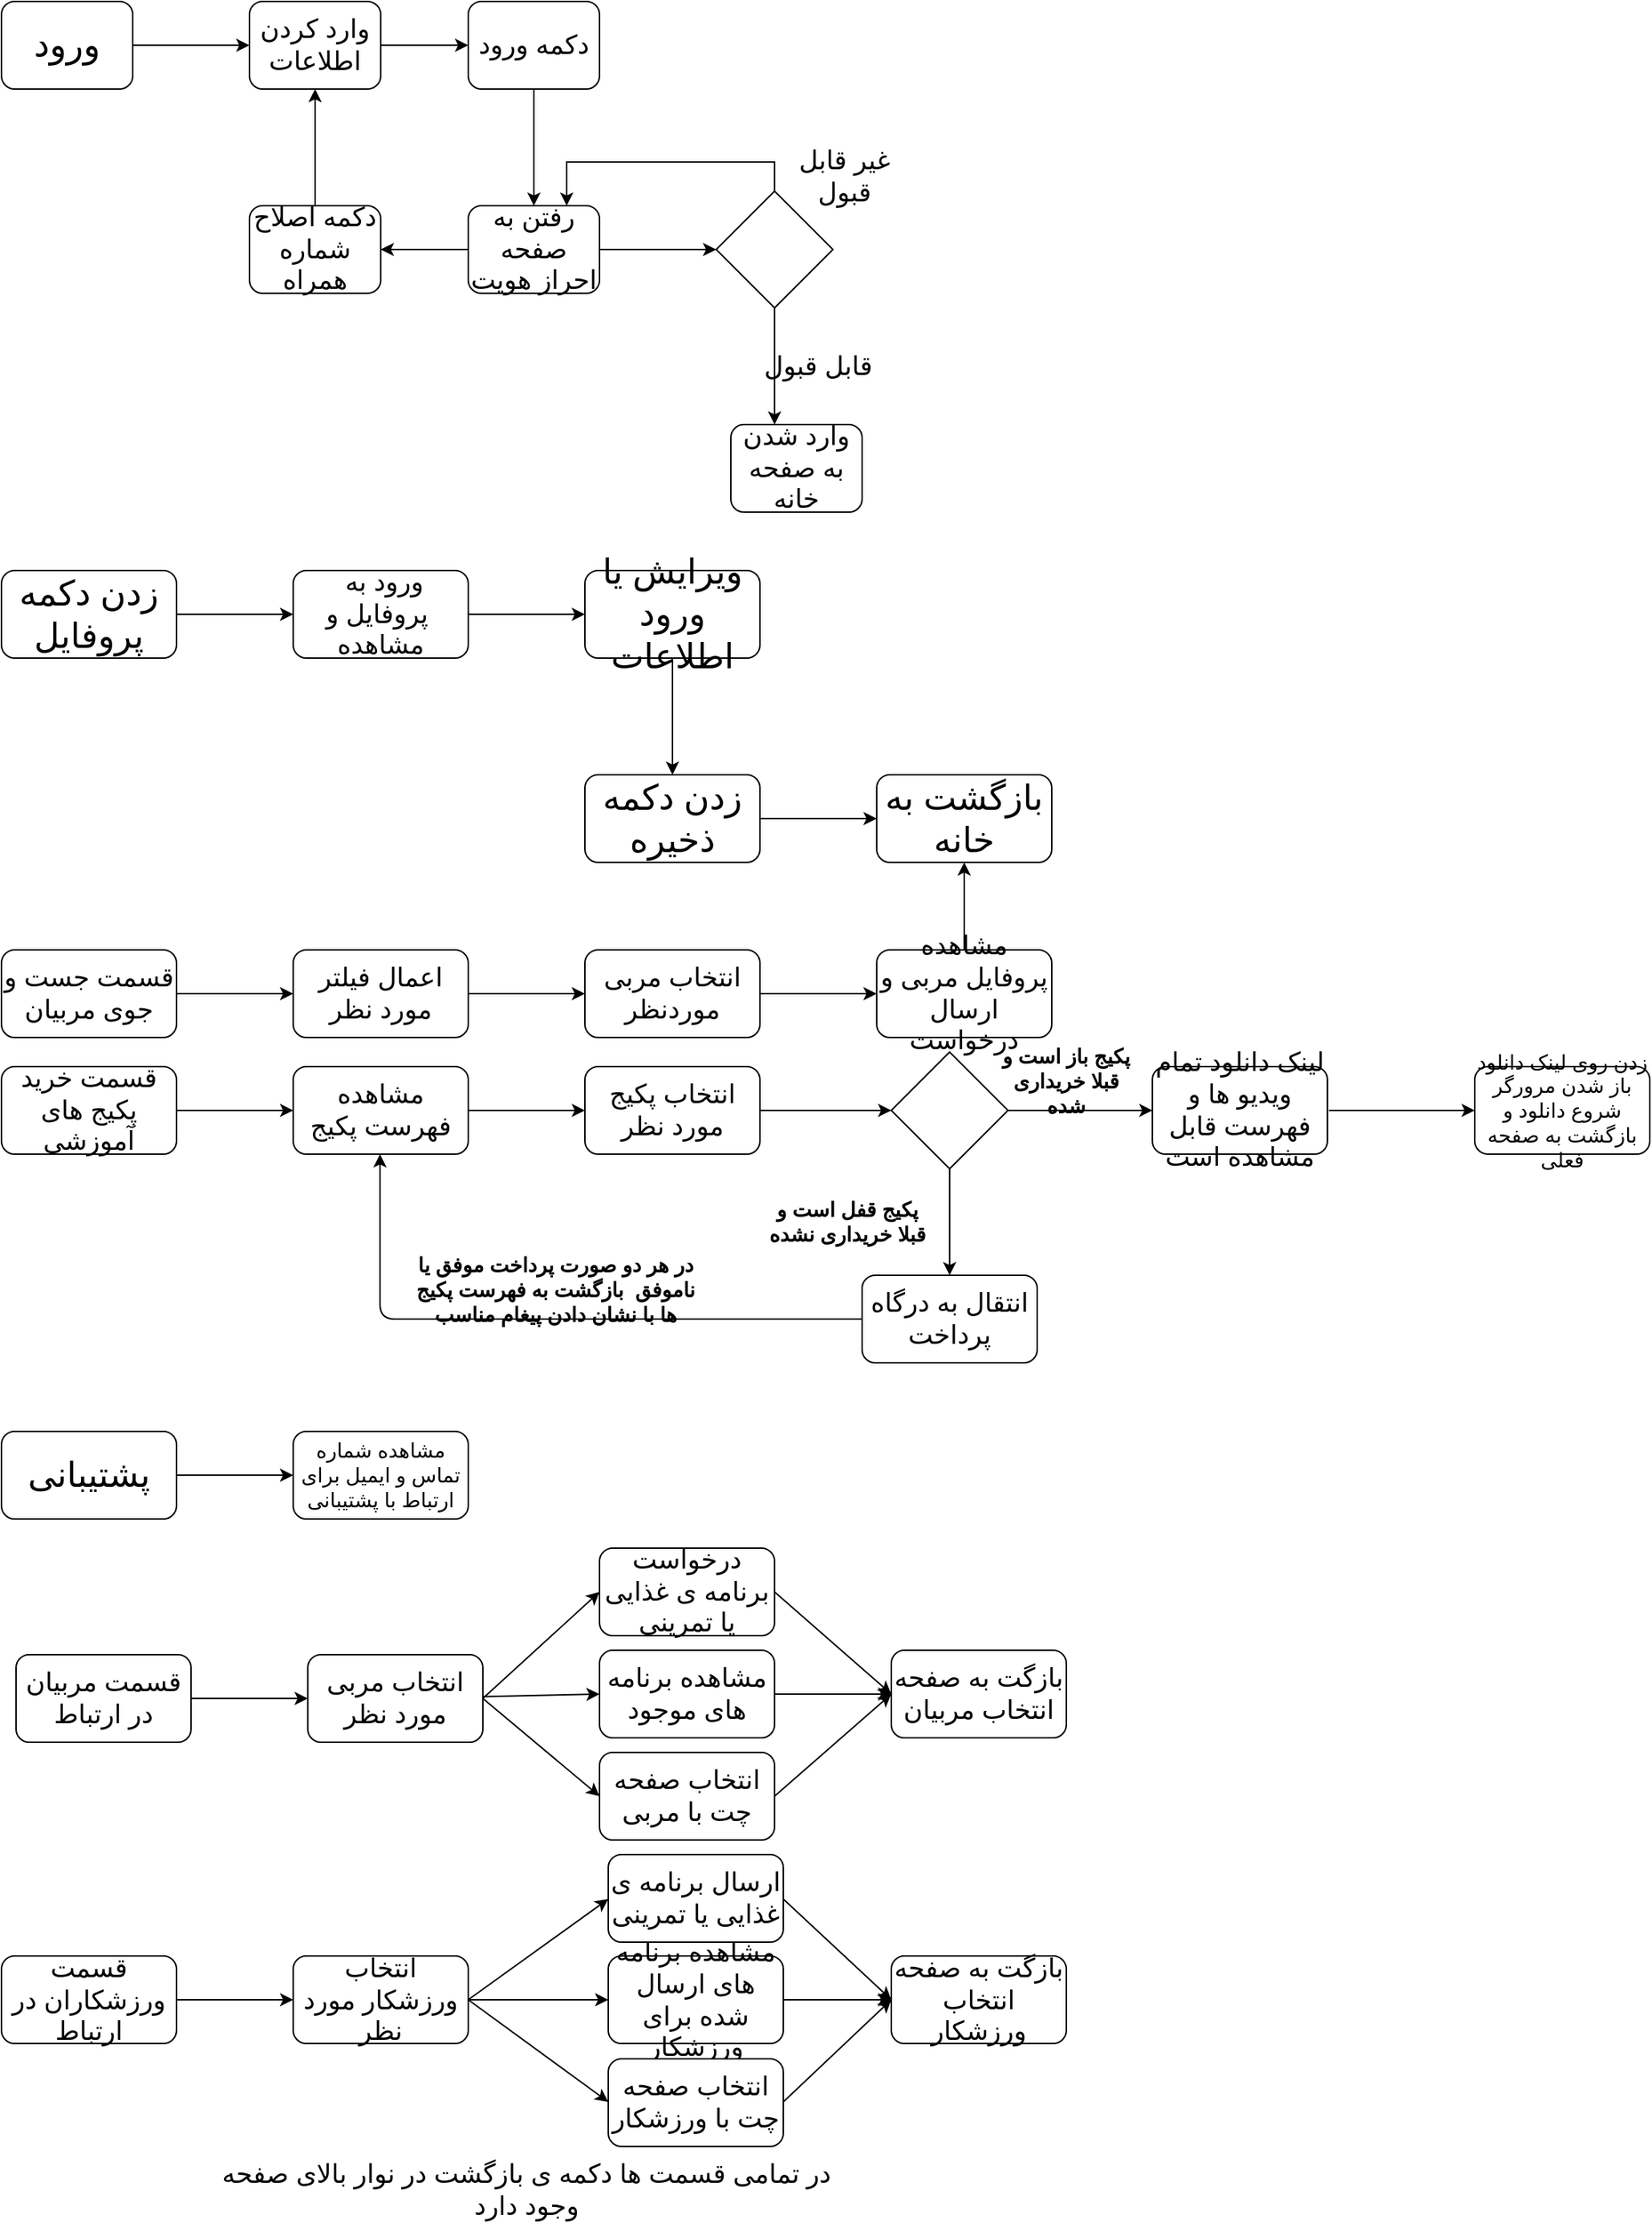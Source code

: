 <mxfile version="12.2.3" type="github" pages="1">
  <diagram id="oXbTCjE5Uj4MqSEyHOLv" name="Page-1">
    <mxGraphModel dx="706" dy="368" grid="1" gridSize="10" guides="1" tooltips="1" connect="1" arrows="1" fold="1" page="1" pageScale="1" pageWidth="850" pageHeight="1100" math="0" shadow="0">
      <root>
        <mxCell id="0"/>
        <mxCell id="1" parent="0"/>
        <mxCell id="oDJyiGvKNksJAdqZ-109-3" value="" style="edgeStyle=orthogonalEdgeStyle;rounded=0;orthogonalLoop=1;jettySize=auto;html=1;" parent="1" source="oDJyiGvKNksJAdqZ-109-1" target="oDJyiGvKNksJAdqZ-109-2" edge="1">
          <mxGeometry relative="1" as="geometry"/>
        </mxCell>
        <mxCell id="oDJyiGvKNksJAdqZ-109-1" value="&lt;font style=&quot;font-size: 24px&quot;&gt;ورود&lt;/font&gt;" style="rounded=1;whiteSpace=wrap;html=1;" parent="1" vertex="1">
          <mxGeometry x="60" y="60" width="90" height="60" as="geometry"/>
        </mxCell>
        <mxCell id="oDJyiGvKNksJAdqZ-109-5" value="" style="edgeStyle=orthogonalEdgeStyle;rounded=0;orthogonalLoop=1;jettySize=auto;html=1;" parent="1" source="oDJyiGvKNksJAdqZ-109-2" target="oDJyiGvKNksJAdqZ-109-4" edge="1">
          <mxGeometry relative="1" as="geometry"/>
        </mxCell>
        <mxCell id="oDJyiGvKNksJAdqZ-109-2" value="&lt;font style=&quot;font-size: 18px&quot;&gt;وارد کردن اطلاعات&lt;/font&gt;" style="rounded=1;whiteSpace=wrap;html=1;" parent="1" vertex="1">
          <mxGeometry x="230" y="60" width="90" height="60" as="geometry"/>
        </mxCell>
        <mxCell id="oDJyiGvKNksJAdqZ-109-10" value="" style="edgeStyle=orthogonalEdgeStyle;rounded=0;orthogonalLoop=1;jettySize=auto;html=1;" parent="1" source="oDJyiGvKNksJAdqZ-109-4" target="oDJyiGvKNksJAdqZ-109-9" edge="1">
          <mxGeometry relative="1" as="geometry"/>
        </mxCell>
        <mxCell id="oDJyiGvKNksJAdqZ-109-4" value="&lt;font style=&quot;font-size: 18px&quot;&gt;دکمه ورود&lt;/font&gt;" style="rounded=1;whiteSpace=wrap;html=1;" parent="1" vertex="1">
          <mxGeometry x="380" y="60" width="90" height="60" as="geometry"/>
        </mxCell>
        <mxCell id="oDJyiGvKNksJAdqZ-109-12" value="" style="edgeStyle=orthogonalEdgeStyle;rounded=0;orthogonalLoop=1;jettySize=auto;html=1;" parent="1" source="oDJyiGvKNksJAdqZ-109-9" edge="1">
          <mxGeometry relative="1" as="geometry">
            <mxPoint x="550" y="230" as="targetPoint"/>
          </mxGeometry>
        </mxCell>
        <mxCell id="oDJyiGvKNksJAdqZ-109-24" value="" style="edgeStyle=orthogonalEdgeStyle;rounded=0;orthogonalLoop=1;jettySize=auto;html=1;" parent="1" source="oDJyiGvKNksJAdqZ-109-9" target="oDJyiGvKNksJAdqZ-109-23" edge="1">
          <mxGeometry relative="1" as="geometry"/>
        </mxCell>
        <mxCell id="oDJyiGvKNksJAdqZ-109-9" value="&lt;font style=&quot;font-size: 18px&quot;&gt;رفتن به صفحه احراز هویت&lt;/font&gt;" style="rounded=1;whiteSpace=wrap;html=1;" parent="1" vertex="1">
          <mxGeometry x="380" y="200" width="90" height="60" as="geometry"/>
        </mxCell>
        <mxCell id="oDJyiGvKNksJAdqZ-109-25" value="" style="edgeStyle=orthogonalEdgeStyle;rounded=0;orthogonalLoop=1;jettySize=auto;html=1;" parent="1" source="oDJyiGvKNksJAdqZ-109-23" target="oDJyiGvKNksJAdqZ-109-2" edge="1">
          <mxGeometry relative="1" as="geometry"/>
        </mxCell>
        <mxCell id="oDJyiGvKNksJAdqZ-109-23" value="&lt;span style=&quot;font-size: 18px&quot;&gt;دکمه اصلاح شماره همراه&lt;/span&gt;" style="rounded=1;whiteSpace=wrap;html=1;" parent="1" vertex="1">
          <mxGeometry x="230" y="200" width="90" height="60" as="geometry"/>
        </mxCell>
        <mxCell id="oDJyiGvKNksJAdqZ-109-16" value="" style="edgeStyle=orthogonalEdgeStyle;rounded=0;orthogonalLoop=1;jettySize=auto;html=1;" parent="1" source="oDJyiGvKNksJAdqZ-109-13" edge="1">
          <mxGeometry relative="1" as="geometry">
            <mxPoint x="590" y="350" as="targetPoint"/>
          </mxGeometry>
        </mxCell>
        <mxCell id="oDJyiGvKNksJAdqZ-109-21" style="edgeStyle=orthogonalEdgeStyle;rounded=0;orthogonalLoop=1;jettySize=auto;html=1;exitX=0.5;exitY=0;exitDx=0;exitDy=0;entryX=0.75;entryY=0;entryDx=0;entryDy=0;" parent="1" source="oDJyiGvKNksJAdqZ-109-13" target="oDJyiGvKNksJAdqZ-109-9" edge="1">
          <mxGeometry relative="1" as="geometry"/>
        </mxCell>
        <mxCell id="oDJyiGvKNksJAdqZ-109-13" value="" style="rhombus;whiteSpace=wrap;html=1;" parent="1" vertex="1">
          <mxGeometry x="550" y="190" width="80" height="80" as="geometry"/>
        </mxCell>
        <mxCell id="oDJyiGvKNksJAdqZ-109-17" value="&lt;font style=&quot;font-size: 18px&quot;&gt;وارد شدن به صفحه خانه&lt;/font&gt;" style="rounded=1;whiteSpace=wrap;html=1;" parent="1" vertex="1">
          <mxGeometry x="560" y="350" width="90" height="60" as="geometry"/>
        </mxCell>
        <mxCell id="oDJyiGvKNksJAdqZ-109-19" value="&lt;font style=&quot;font-size: 18px&quot;&gt;قابل قبول&lt;/font&gt;" style="text;html=1;strokeColor=none;fillColor=none;align=center;verticalAlign=middle;whiteSpace=wrap;rounded=0;" parent="1" vertex="1">
          <mxGeometry x="580" y="290" width="80" height="40" as="geometry"/>
        </mxCell>
        <mxCell id="oDJyiGvKNksJAdqZ-109-26" value="&lt;font style=&quot;font-size: 18px&quot;&gt;غیر قابل قبول&lt;/font&gt;" style="text;html=1;strokeColor=none;fillColor=none;align=center;verticalAlign=middle;whiteSpace=wrap;rounded=0;" parent="1" vertex="1">
          <mxGeometry x="596" y="170" width="84" height="20" as="geometry"/>
        </mxCell>
        <mxCell id="oDJyiGvKNksJAdqZ-109-29" value="" style="edgeStyle=orthogonalEdgeStyle;rounded=0;orthogonalLoop=1;jettySize=auto;html=1;" parent="1" source="oDJyiGvKNksJAdqZ-109-27" target="oDJyiGvKNksJAdqZ-109-28" edge="1">
          <mxGeometry relative="1" as="geometry"/>
        </mxCell>
        <mxCell id="oDJyiGvKNksJAdqZ-109-27" value="&lt;font style=&quot;font-size: 24px&quot;&gt;زدن دکمه پروفایل&lt;/font&gt;" style="rounded=1;whiteSpace=wrap;html=1;" parent="1" vertex="1">
          <mxGeometry x="60" y="450" width="120" height="60" as="geometry"/>
        </mxCell>
        <mxCell id="oDJyiGvKNksJAdqZ-109-31" value="" style="edgeStyle=orthogonalEdgeStyle;rounded=0;orthogonalLoop=1;jettySize=auto;html=1;" parent="1" source="oDJyiGvKNksJAdqZ-109-28" target="oDJyiGvKNksJAdqZ-109-30" edge="1">
          <mxGeometry relative="1" as="geometry"/>
        </mxCell>
        <mxCell id="oDJyiGvKNksJAdqZ-109-28" value="&lt;font style=&quot;font-size: 18px&quot;&gt;ورود به&amp;nbsp; &amp;nbsp;پروفایل و مشاهده&lt;/font&gt;" style="rounded=1;whiteSpace=wrap;html=1;" parent="1" vertex="1">
          <mxGeometry x="260" y="450" width="120" height="60" as="geometry"/>
        </mxCell>
        <mxCell id="oDJyiGvKNksJAdqZ-109-33" value="" style="edgeStyle=orthogonalEdgeStyle;rounded=0;orthogonalLoop=1;jettySize=auto;html=1;" parent="1" source="oDJyiGvKNksJAdqZ-109-30" target="oDJyiGvKNksJAdqZ-109-32" edge="1">
          <mxGeometry relative="1" as="geometry"/>
        </mxCell>
        <mxCell id="oDJyiGvKNksJAdqZ-109-30" value="&lt;span style=&quot;font-size: 24px&quot;&gt;ویرایش یا ورود اطلاعات&lt;/span&gt;" style="rounded=1;whiteSpace=wrap;html=1;" parent="1" vertex="1">
          <mxGeometry x="460" y="450" width="120" height="60" as="geometry"/>
        </mxCell>
        <mxCell id="oDJyiGvKNksJAdqZ-109-37" value="" style="edgeStyle=orthogonalEdgeStyle;rounded=0;orthogonalLoop=1;jettySize=auto;html=1;" parent="1" source="oDJyiGvKNksJAdqZ-109-32" target="oDJyiGvKNksJAdqZ-109-34" edge="1">
          <mxGeometry relative="1" as="geometry"/>
        </mxCell>
        <mxCell id="oDJyiGvKNksJAdqZ-109-32" value="&lt;span style=&quot;font-size: 24px&quot;&gt;زدن دکمه ذخیره&lt;/span&gt;" style="rounded=1;whiteSpace=wrap;html=1;" parent="1" vertex="1">
          <mxGeometry x="460" y="590" width="120" height="60" as="geometry"/>
        </mxCell>
        <mxCell id="oDJyiGvKNksJAdqZ-109-34" value="&lt;span style=&quot;font-size: 24px&quot;&gt;بازگشت به خانه&lt;/span&gt;" style="rounded=1;whiteSpace=wrap;html=1;" parent="1" vertex="1">
          <mxGeometry x="660" y="590" width="120" height="60" as="geometry"/>
        </mxCell>
        <mxCell id="oDJyiGvKNksJAdqZ-109-40" value="&lt;font style=&quot;font-size: 18px&quot;&gt;قسمت جست و جوی مربیان&lt;/font&gt;" style="rounded=1;whiteSpace=wrap;html=1;" parent="1" vertex="1">
          <mxGeometry x="60" y="710" width="120" height="60" as="geometry"/>
        </mxCell>
        <mxCell id="LmS2wzPe93842zk3-h6x-1" value="&lt;font style=&quot;font-size: 18px&quot;&gt;اعمال فیلتر مورد نظر&lt;/font&gt;" style="rounded=1;whiteSpace=wrap;html=1;" parent="1" vertex="1">
          <mxGeometry x="260" y="710" width="120" height="60" as="geometry"/>
        </mxCell>
        <mxCell id="LmS2wzPe93842zk3-h6x-4" value="" style="endArrow=classic;html=1;exitX=1;exitY=0.5;exitDx=0;exitDy=0;entryX=0;entryY=0.5;entryDx=0;entryDy=0;" parent="1" source="oDJyiGvKNksJAdqZ-109-40" target="LmS2wzPe93842zk3-h6x-1" edge="1">
          <mxGeometry width="50" height="50" relative="1" as="geometry">
            <mxPoint x="60" y="840" as="sourcePoint"/>
            <mxPoint x="110" y="790" as="targetPoint"/>
          </mxGeometry>
        </mxCell>
        <mxCell id="LmS2wzPe93842zk3-h6x-5" value="&lt;font style=&quot;font-size: 18px&quot;&gt;انتخاب مربی موردنظر&lt;/font&gt;" style="rounded=1;whiteSpace=wrap;html=1;" parent="1" vertex="1">
          <mxGeometry x="460" y="710" width="120" height="60" as="geometry"/>
        </mxCell>
        <mxCell id="LmS2wzPe93842zk3-h6x-6" value="" style="endArrow=classic;html=1;exitX=1;exitY=0.5;exitDx=0;exitDy=0;entryX=0;entryY=0.5;entryDx=0;entryDy=0;" parent="1" source="LmS2wzPe93842zk3-h6x-1" target="LmS2wzPe93842zk3-h6x-5" edge="1">
          <mxGeometry width="50" height="50" relative="1" as="geometry">
            <mxPoint x="60" y="840" as="sourcePoint"/>
            <mxPoint x="110" y="790" as="targetPoint"/>
          </mxGeometry>
        </mxCell>
        <mxCell id="LmS2wzPe93842zk3-h6x-7" value="&lt;font style=&quot;font-size: 18px&quot;&gt;مشاهده پروفایل مربی و ارسال درخواست&lt;/font&gt;" style="rounded=1;whiteSpace=wrap;html=1;" parent="1" vertex="1">
          <mxGeometry x="660" y="710" width="120" height="60" as="geometry"/>
        </mxCell>
        <mxCell id="LmS2wzPe93842zk3-h6x-8" value="" style="endArrow=classic;html=1;exitX=1;exitY=0.5;exitDx=0;exitDy=0;entryX=0;entryY=0.5;entryDx=0;entryDy=0;" parent="1" source="LmS2wzPe93842zk3-h6x-5" target="LmS2wzPe93842zk3-h6x-7" edge="1">
          <mxGeometry width="50" height="50" relative="1" as="geometry">
            <mxPoint x="60" y="840" as="sourcePoint"/>
            <mxPoint x="110" y="790" as="targetPoint"/>
          </mxGeometry>
        </mxCell>
        <mxCell id="LmS2wzPe93842zk3-h6x-9" value="&lt;font style=&quot;font-size: 18px&quot;&gt;قسمت خرید پکیج های آموزشی&lt;/font&gt;" style="rounded=1;whiteSpace=wrap;html=1;" parent="1" vertex="1">
          <mxGeometry x="60" y="790" width="120" height="60" as="geometry"/>
        </mxCell>
        <mxCell id="LmS2wzPe93842zk3-h6x-10" value="&lt;font style=&quot;font-size: 18px&quot;&gt;مشاهده فهرست پکیج&lt;/font&gt;" style="rounded=1;whiteSpace=wrap;html=1;" parent="1" vertex="1">
          <mxGeometry x="260" y="790" width="120" height="60" as="geometry"/>
        </mxCell>
        <mxCell id="LmS2wzPe93842zk3-h6x-11" value="&lt;font style=&quot;font-size: 18px&quot;&gt;انتقال به درگاه پرداخت&lt;/font&gt;" style="rounded=1;whiteSpace=wrap;html=1;" parent="1" vertex="1">
          <mxGeometry x="650" y="933" width="120" height="60" as="geometry"/>
        </mxCell>
        <mxCell id="LmS2wzPe93842zk3-h6x-12" value="" style="endArrow=classic;html=1;exitX=1;exitY=0.5;exitDx=0;exitDy=0;entryX=0;entryY=0.5;entryDx=0;entryDy=0;" parent="1" source="LmS2wzPe93842zk3-h6x-10" target="53qtXwluRo6baSssdEay-35" edge="1">
          <mxGeometry width="50" height="50" relative="1" as="geometry">
            <mxPoint x="390" y="850" as="sourcePoint"/>
            <mxPoint x="440" y="800" as="targetPoint"/>
          </mxGeometry>
        </mxCell>
        <mxCell id="LmS2wzPe93842zk3-h6x-13" value="" style="endArrow=classic;html=1;exitX=1;exitY=0.5;exitDx=0;exitDy=0;entryX=0;entryY=0.5;entryDx=0;entryDy=0;" parent="1" source="LmS2wzPe93842zk3-h6x-9" target="LmS2wzPe93842zk3-h6x-10" edge="1">
          <mxGeometry width="50" height="50" relative="1" as="geometry">
            <mxPoint x="190" y="850" as="sourcePoint"/>
            <mxPoint x="240" y="800" as="targetPoint"/>
          </mxGeometry>
        </mxCell>
        <mxCell id="LmS2wzPe93842zk3-h6x-17" value="" style="endArrow=classic;html=1;exitX=0.5;exitY=0;exitDx=0;exitDy=0;entryX=0.5;entryY=1;entryDx=0;entryDy=0;" parent="1" source="LmS2wzPe93842zk3-h6x-7" target="oDJyiGvKNksJAdqZ-109-34" edge="1">
          <mxGeometry width="50" height="50" relative="1" as="geometry">
            <mxPoint x="700" y="710" as="sourcePoint"/>
            <mxPoint x="750" y="660" as="targetPoint"/>
          </mxGeometry>
        </mxCell>
        <mxCell id="53qtXwluRo6baSssdEay-1" value="&lt;font style=&quot;font-size: 24px&quot;&gt;پشتیبانی&lt;/font&gt;" style="rounded=1;whiteSpace=wrap;html=1;" vertex="1" parent="1">
          <mxGeometry x="60" y="1040" width="120" height="60" as="geometry"/>
        </mxCell>
        <mxCell id="53qtXwluRo6baSssdEay-2" value="&lt;font style=&quot;font-size: 14px&quot;&gt;مشاهده شماره تماس و ایمیل برای ارتباط با پشتیبانی&lt;/font&gt;" style="rounded=1;whiteSpace=wrap;html=1;" vertex="1" parent="1">
          <mxGeometry x="260" y="1040" width="120" height="60" as="geometry"/>
        </mxCell>
        <mxCell id="53qtXwluRo6baSssdEay-3" value="" style="endArrow=classic;html=1;exitX=1;exitY=0.5;exitDx=0;exitDy=0;entryX=0;entryY=0.5;entryDx=0;entryDy=0;" edge="1" parent="1" source="53qtXwluRo6baSssdEay-1" target="53qtXwluRo6baSssdEay-2">
          <mxGeometry width="50" height="50" relative="1" as="geometry">
            <mxPoint x="190" y="1100" as="sourcePoint"/>
            <mxPoint x="240" y="1050" as="targetPoint"/>
          </mxGeometry>
        </mxCell>
        <mxCell id="53qtXwluRo6baSssdEay-4" value="&lt;font style=&quot;font-size: 18px&quot;&gt;قسمت مربیان در ارتباط&lt;/font&gt;" style="rounded=1;whiteSpace=wrap;html=1;" vertex="1" parent="1">
          <mxGeometry x="70" y="1193" width="120" height="60" as="geometry"/>
        </mxCell>
        <mxCell id="53qtXwluRo6baSssdEay-5" value="&lt;font style=&quot;font-size: 18px&quot;&gt;انتخاب مربی مورد نظر&lt;/font&gt;" style="rounded=1;whiteSpace=wrap;html=1;" vertex="1" parent="1">
          <mxGeometry x="270" y="1193" width="120" height="60" as="geometry"/>
        </mxCell>
        <mxCell id="53qtXwluRo6baSssdEay-6" value="&lt;font style=&quot;font-size: 18px&quot;&gt;درخواست برنامه ی غذایی یا تمرینی&lt;/font&gt;" style="rounded=1;whiteSpace=wrap;html=1;" vertex="1" parent="1">
          <mxGeometry x="470" y="1120" width="120" height="60" as="geometry"/>
        </mxCell>
        <mxCell id="53qtXwluRo6baSssdEay-7" value="&lt;font style=&quot;font-size: 18px&quot;&gt;مشاهده برنامه های موجود&lt;/font&gt;" style="rounded=1;whiteSpace=wrap;html=1;" vertex="1" parent="1">
          <mxGeometry x="470" y="1190" width="120" height="60" as="geometry"/>
        </mxCell>
        <mxCell id="53qtXwluRo6baSssdEay-8" value="&lt;font style=&quot;font-size: 18px&quot;&gt;انتخاب صفحه چت با مربی&lt;/font&gt;" style="rounded=1;whiteSpace=wrap;html=1;" vertex="1" parent="1">
          <mxGeometry x="470" y="1260" width="120" height="60" as="geometry"/>
        </mxCell>
        <mxCell id="53qtXwluRo6baSssdEay-9" value="" style="endArrow=classic;html=1;exitX=1;exitY=0.5;exitDx=0;exitDy=0;entryX=0;entryY=0.5;entryDx=0;entryDy=0;" edge="1" parent="1" source="53qtXwluRo6baSssdEay-5" target="53qtXwluRo6baSssdEay-6">
          <mxGeometry width="50" height="50" relative="1" as="geometry">
            <mxPoint x="410" y="1240" as="sourcePoint"/>
            <mxPoint x="460" y="1190" as="targetPoint"/>
          </mxGeometry>
        </mxCell>
        <mxCell id="53qtXwluRo6baSssdEay-10" value="" style="endArrow=classic;html=1;entryX=0;entryY=0.5;entryDx=0;entryDy=0;" edge="1" parent="1" source="53qtXwluRo6baSssdEay-5" target="53qtXwluRo6baSssdEay-7">
          <mxGeometry width="50" height="50" relative="1" as="geometry">
            <mxPoint x="390" y="1273" as="sourcePoint"/>
            <mxPoint x="460.711" y="1223" as="targetPoint"/>
          </mxGeometry>
        </mxCell>
        <mxCell id="53qtXwluRo6baSssdEay-11" value="" style="endArrow=classic;html=1;exitX=1;exitY=0.5;exitDx=0;exitDy=0;entryX=0;entryY=0.5;entryDx=0;entryDy=0;" edge="1" parent="1" source="53qtXwluRo6baSssdEay-5" target="53qtXwluRo6baSssdEay-8">
          <mxGeometry width="50" height="50" relative="1" as="geometry">
            <mxPoint x="400" y="1290" as="sourcePoint"/>
            <mxPoint x="450" y="1240" as="targetPoint"/>
          </mxGeometry>
        </mxCell>
        <mxCell id="53qtXwluRo6baSssdEay-12" value="&lt;font style=&quot;font-size: 18px&quot;&gt;بازگت به صفحه انتخاب مربیان&lt;/font&gt;" style="rounded=1;whiteSpace=wrap;html=1;" vertex="1" parent="1">
          <mxGeometry x="670" y="1190" width="120" height="60" as="geometry"/>
        </mxCell>
        <mxCell id="53qtXwluRo6baSssdEay-13" value="" style="endArrow=classic;html=1;entryX=0;entryY=0.5;entryDx=0;entryDy=0;" edge="1" parent="1" target="53qtXwluRo6baSssdEay-12">
          <mxGeometry width="50" height="50" relative="1" as="geometry">
            <mxPoint x="590" y="1220" as="sourcePoint"/>
            <mxPoint x="640" y="1170" as="targetPoint"/>
          </mxGeometry>
        </mxCell>
        <mxCell id="53qtXwluRo6baSssdEay-14" value="" style="endArrow=classic;html=1;exitX=1;exitY=0.5;exitDx=0;exitDy=0;entryX=0;entryY=0.5;entryDx=0;entryDy=0;" edge="1" parent="1" source="53qtXwluRo6baSssdEay-8" target="53qtXwluRo6baSssdEay-12">
          <mxGeometry width="50" height="50" relative="1" as="geometry">
            <mxPoint x="590" y="1310" as="sourcePoint"/>
            <mxPoint x="640" y="1260" as="targetPoint"/>
          </mxGeometry>
        </mxCell>
        <mxCell id="53qtXwluRo6baSssdEay-15" value="" style="endArrow=classic;html=1;exitX=1;exitY=0.5;exitDx=0;exitDy=0;entryX=0;entryY=0.5;entryDx=0;entryDy=0;" edge="1" parent="1" source="53qtXwluRo6baSssdEay-6" target="53qtXwluRo6baSssdEay-12">
          <mxGeometry width="50" height="50" relative="1" as="geometry">
            <mxPoint x="620" y="1170" as="sourcePoint"/>
            <mxPoint x="670" y="1120" as="targetPoint"/>
          </mxGeometry>
        </mxCell>
        <mxCell id="53qtXwluRo6baSssdEay-16" value="" style="endArrow=classic;html=1;entryX=0;entryY=0.5;entryDx=0;entryDy=0;exitX=1;exitY=0.5;exitDx=0;exitDy=0;" edge="1" parent="1" source="53qtXwluRo6baSssdEay-4" target="53qtXwluRo6baSssdEay-5">
          <mxGeometry width="50" height="50" relative="1" as="geometry">
            <mxPoint x="210" y="1240" as="sourcePoint"/>
            <mxPoint x="240" y="1170" as="targetPoint"/>
          </mxGeometry>
        </mxCell>
        <mxCell id="53qtXwluRo6baSssdEay-21" value="&lt;font style=&quot;font-size: 18px&quot;&gt;قسمت ورزشکاران در ارتباط&lt;/font&gt;" style="rounded=1;whiteSpace=wrap;html=1;" vertex="1" parent="1">
          <mxGeometry x="60" y="1399.5" width="120" height="60" as="geometry"/>
        </mxCell>
        <mxCell id="53qtXwluRo6baSssdEay-22" value="&lt;font style=&quot;font-size: 18px&quot;&gt;انتخاب ورزشکار مورد نظر&lt;/font&gt;" style="rounded=1;whiteSpace=wrap;html=1;" vertex="1" parent="1">
          <mxGeometry x="260" y="1399.5" width="120" height="60" as="geometry"/>
        </mxCell>
        <mxCell id="53qtXwluRo6baSssdEay-23" value="&lt;font style=&quot;font-size: 18px&quot;&gt;ارسال برنامه ی غذایی یا تمرینی&lt;/font&gt;" style="rounded=1;whiteSpace=wrap;html=1;" vertex="1" parent="1">
          <mxGeometry x="476" y="1330" width="120" height="60" as="geometry"/>
        </mxCell>
        <mxCell id="53qtXwluRo6baSssdEay-24" value="&lt;font style=&quot;font-size: 18px&quot;&gt;مشاهده برنامه های ارسال شده برای ورزشکار&lt;/font&gt;" style="rounded=1;whiteSpace=wrap;html=1;" vertex="1" parent="1">
          <mxGeometry x="476" y="1399.5" width="120" height="60" as="geometry"/>
        </mxCell>
        <mxCell id="53qtXwluRo6baSssdEay-25" value="&lt;font style=&quot;font-size: 18px&quot;&gt;انتخاب صفحه چت با ورزشکار&lt;/font&gt;" style="rounded=1;whiteSpace=wrap;html=1;" vertex="1" parent="1">
          <mxGeometry x="476" y="1470" width="120" height="60" as="geometry"/>
        </mxCell>
        <mxCell id="53qtXwluRo6baSssdEay-26" value="" style="endArrow=classic;html=1;exitX=1;exitY=0.5;exitDx=0;exitDy=0;entryX=0;entryY=0.5;entryDx=0;entryDy=0;" edge="1" parent="1" source="53qtXwluRo6baSssdEay-22">
          <mxGeometry width="50" height="50" relative="1" as="geometry">
            <mxPoint x="410" y="1269.5" as="sourcePoint"/>
            <mxPoint x="476" y="1360.5" as="targetPoint"/>
          </mxGeometry>
        </mxCell>
        <mxCell id="53qtXwluRo6baSssdEay-27" value="" style="endArrow=classic;html=1;entryX=0;entryY=0.5;entryDx=0;entryDy=0;" edge="1" parent="1" source="53qtXwluRo6baSssdEay-22" target="53qtXwluRo6baSssdEay-24">
          <mxGeometry width="50" height="50" relative="1" as="geometry">
            <mxPoint x="390" y="1302.5" as="sourcePoint"/>
            <mxPoint x="460.711" y="1252.5" as="targetPoint"/>
          </mxGeometry>
        </mxCell>
        <mxCell id="53qtXwluRo6baSssdEay-28" value="" style="endArrow=classic;html=1;exitX=1;exitY=0.5;exitDx=0;exitDy=0;entryX=0;entryY=0.5;entryDx=0;entryDy=0;" edge="1" parent="1" source="53qtXwluRo6baSssdEay-22">
          <mxGeometry width="50" height="50" relative="1" as="geometry">
            <mxPoint x="400" y="1319.5" as="sourcePoint"/>
            <mxPoint x="476" y="1499.5" as="targetPoint"/>
          </mxGeometry>
        </mxCell>
        <mxCell id="53qtXwluRo6baSssdEay-29" value="&lt;font style=&quot;font-size: 18px&quot;&gt;بازگت به صفحه انتخاب ورزشکار&lt;/font&gt;" style="rounded=1;whiteSpace=wrap;html=1;" vertex="1" parent="1">
          <mxGeometry x="670" y="1399.5" width="120" height="60" as="geometry"/>
        </mxCell>
        <mxCell id="53qtXwluRo6baSssdEay-30" value="" style="endArrow=classic;html=1;entryX=0;entryY=0.5;entryDx=0;entryDy=0;exitX=1;exitY=0.5;exitDx=0;exitDy=0;" edge="1" parent="1" source="53qtXwluRo6baSssdEay-24">
          <mxGeometry width="50" height="50" relative="1" as="geometry">
            <mxPoint x="590" y="1249.5" as="sourcePoint"/>
            <mxPoint x="670" y="1429.5" as="targetPoint"/>
          </mxGeometry>
        </mxCell>
        <mxCell id="53qtXwluRo6baSssdEay-31" value="" style="endArrow=classic;html=1;exitX=1;exitY=0.5;exitDx=0;exitDy=0;entryX=0;entryY=0.5;entryDx=0;entryDy=0;" edge="1" parent="1">
          <mxGeometry width="50" height="50" relative="1" as="geometry">
            <mxPoint x="596" y="1499.5" as="sourcePoint"/>
            <mxPoint x="670" y="1429.5" as="targetPoint"/>
          </mxGeometry>
        </mxCell>
        <mxCell id="53qtXwluRo6baSssdEay-32" value="" style="endArrow=classic;html=1;exitX=1;exitY=0.5;exitDx=0;exitDy=0;entryX=0;entryY=0.5;entryDx=0;entryDy=0;" edge="1" parent="1">
          <mxGeometry width="50" height="50" relative="1" as="geometry">
            <mxPoint x="596" y="1360.5" as="sourcePoint"/>
            <mxPoint x="670" y="1429.5" as="targetPoint"/>
          </mxGeometry>
        </mxCell>
        <mxCell id="53qtXwluRo6baSssdEay-33" value="" style="endArrow=classic;html=1;entryX=0;entryY=0.5;entryDx=0;entryDy=0;exitX=1;exitY=0.5;exitDx=0;exitDy=0;" edge="1" parent="1" source="53qtXwluRo6baSssdEay-21" target="53qtXwluRo6baSssdEay-22">
          <mxGeometry width="50" height="50" relative="1" as="geometry">
            <mxPoint x="210" y="1269.5" as="sourcePoint"/>
            <mxPoint x="240" y="1199.5" as="targetPoint"/>
          </mxGeometry>
        </mxCell>
        <mxCell id="53qtXwluRo6baSssdEay-34" value="&lt;font style=&quot;font-size: 18px&quot;&gt;در تمامی قسمت ها دکمه ی بازگشت در نوار بالای صفحه وجود دارد&lt;/font&gt;" style="text;html=1;strokeColor=none;fillColor=none;align=center;verticalAlign=middle;whiteSpace=wrap;rounded=0;" vertex="1" parent="1">
          <mxGeometry x="200" y="1550" width="440" height="20" as="geometry"/>
        </mxCell>
        <mxCell id="53qtXwluRo6baSssdEay-35" value="&lt;font style=&quot;font-size: 18px&quot;&gt;انتخاب پکیج مورد نظر&lt;/font&gt;" style="rounded=1;whiteSpace=wrap;html=1;" vertex="1" parent="1">
          <mxGeometry x="460" y="790" width="120" height="60" as="geometry"/>
        </mxCell>
        <mxCell id="53qtXwluRo6baSssdEay-38" value="" style="rhombus;whiteSpace=wrap;html=1;" vertex="1" parent="1">
          <mxGeometry x="670" y="780" width="80" height="80" as="geometry"/>
        </mxCell>
        <mxCell id="53qtXwluRo6baSssdEay-43" value="" style="endArrow=classic;html=1;entryX=0;entryY=0.5;entryDx=0;entryDy=0;" edge="1" parent="1" target="53qtXwluRo6baSssdEay-38">
          <mxGeometry width="50" height="50" relative="1" as="geometry">
            <mxPoint x="580" y="820" as="sourcePoint"/>
            <mxPoint x="630" y="770" as="targetPoint"/>
          </mxGeometry>
        </mxCell>
        <mxCell id="53qtXwluRo6baSssdEay-44" value="&lt;font style=&quot;font-size: 18px&quot;&gt;لینک دانلود تمام ویدیو ها و فهرست قابل مشاهده است&lt;/font&gt;" style="rounded=1;whiteSpace=wrap;html=1;" vertex="1" parent="1">
          <mxGeometry x="849" y="790" width="120" height="60" as="geometry"/>
        </mxCell>
        <mxCell id="53qtXwluRo6baSssdEay-45" value="" style="endArrow=classic;html=1;entryX=0;entryY=0.5;entryDx=0;entryDy=0;" edge="1" parent="1" target="53qtXwluRo6baSssdEay-44">
          <mxGeometry width="50" height="50" relative="1" as="geometry">
            <mxPoint x="750" y="820" as="sourcePoint"/>
            <mxPoint x="800" y="770" as="targetPoint"/>
          </mxGeometry>
        </mxCell>
        <mxCell id="53qtXwluRo6baSssdEay-47" value="&lt;font style=&quot;font-size: 14px&quot;&gt;&lt;b&gt;پکیج باز است و قبلا خریداری شده&lt;/b&gt;&lt;/font&gt;" style="text;html=1;strokeColor=none;fillColor=none;align=center;verticalAlign=middle;whiteSpace=wrap;rounded=0;" vertex="1" parent="1">
          <mxGeometry x="740" y="790" width="100" height="20" as="geometry"/>
        </mxCell>
        <mxCell id="53qtXwluRo6baSssdEay-48" value="" style="endArrow=classic;html=1;exitX=0.5;exitY=1;exitDx=0;exitDy=0;entryX=0.5;entryY=0;entryDx=0;entryDy=0;" edge="1" parent="1" source="53qtXwluRo6baSssdEay-38" target="LmS2wzPe93842zk3-h6x-11">
          <mxGeometry width="50" height="50" relative="1" as="geometry">
            <mxPoint x="710" y="910" as="sourcePoint"/>
            <mxPoint x="760" y="860" as="targetPoint"/>
          </mxGeometry>
        </mxCell>
        <mxCell id="53qtXwluRo6baSssdEay-49" value="&lt;font style=&quot;font-size: 14px&quot;&gt;&lt;b&gt;پکیج قفل است و قبلا خریداری نشده&lt;/b&gt;&lt;/font&gt;" style="text;html=1;strokeColor=none;fillColor=none;align=center;verticalAlign=middle;whiteSpace=wrap;rounded=0;" vertex="1" parent="1">
          <mxGeometry x="580" y="886" width="120" height="20" as="geometry"/>
        </mxCell>
        <mxCell id="53qtXwluRo6baSssdEay-50" value="" style="endArrow=classic;html=1;exitX=0;exitY=0.5;exitDx=0;exitDy=0;entryX=0.5;entryY=1;entryDx=0;entryDy=0;" edge="1" parent="1">
          <mxGeometry width="50" height="50" relative="1" as="geometry">
            <mxPoint x="649.5" y="963" as="sourcePoint"/>
            <mxPoint x="319.5" y="850" as="targetPoint"/>
            <Array as="points">
              <mxPoint x="319.5" y="963"/>
            </Array>
          </mxGeometry>
        </mxCell>
        <mxCell id="53qtXwluRo6baSssdEay-51" value="&lt;font style=&quot;font-size: 14px&quot;&gt;&lt;b&gt;در هر دو صورت پرداخت موفق یا ناموفق&amp;nbsp; بازگشت به فهرست پکیج ها با نشان دادن پیغام مناسب&lt;/b&gt;&lt;/font&gt;" style="text;html=1;strokeColor=none;fillColor=none;align=center;verticalAlign=middle;whiteSpace=wrap;rounded=0;" vertex="1" parent="1">
          <mxGeometry x="340" y="933" width="200" height="20" as="geometry"/>
        </mxCell>
        <mxCell id="53qtXwluRo6baSssdEay-55" value="&lt;font style=&quot;font-size: 14px&quot;&gt;زدن روی لینک دانلود باز شدن مرورگر شروع دانلود و بازگشت به صفحه فعلی&lt;/font&gt;" style="rounded=1;whiteSpace=wrap;html=1;" vertex="1" parent="1">
          <mxGeometry x="1070" y="790" width="120" height="60" as="geometry"/>
        </mxCell>
        <mxCell id="53qtXwluRo6baSssdEay-56" value="" style="endArrow=classic;html=1;entryX=0;entryY=0.5;entryDx=0;entryDy=0;" edge="1" parent="1" target="53qtXwluRo6baSssdEay-55">
          <mxGeometry width="50" height="50" relative="1" as="geometry">
            <mxPoint x="970" y="820" as="sourcePoint"/>
            <mxPoint x="1020" y="770" as="targetPoint"/>
          </mxGeometry>
        </mxCell>
      </root>
    </mxGraphModel>
  </diagram>
</mxfile>
